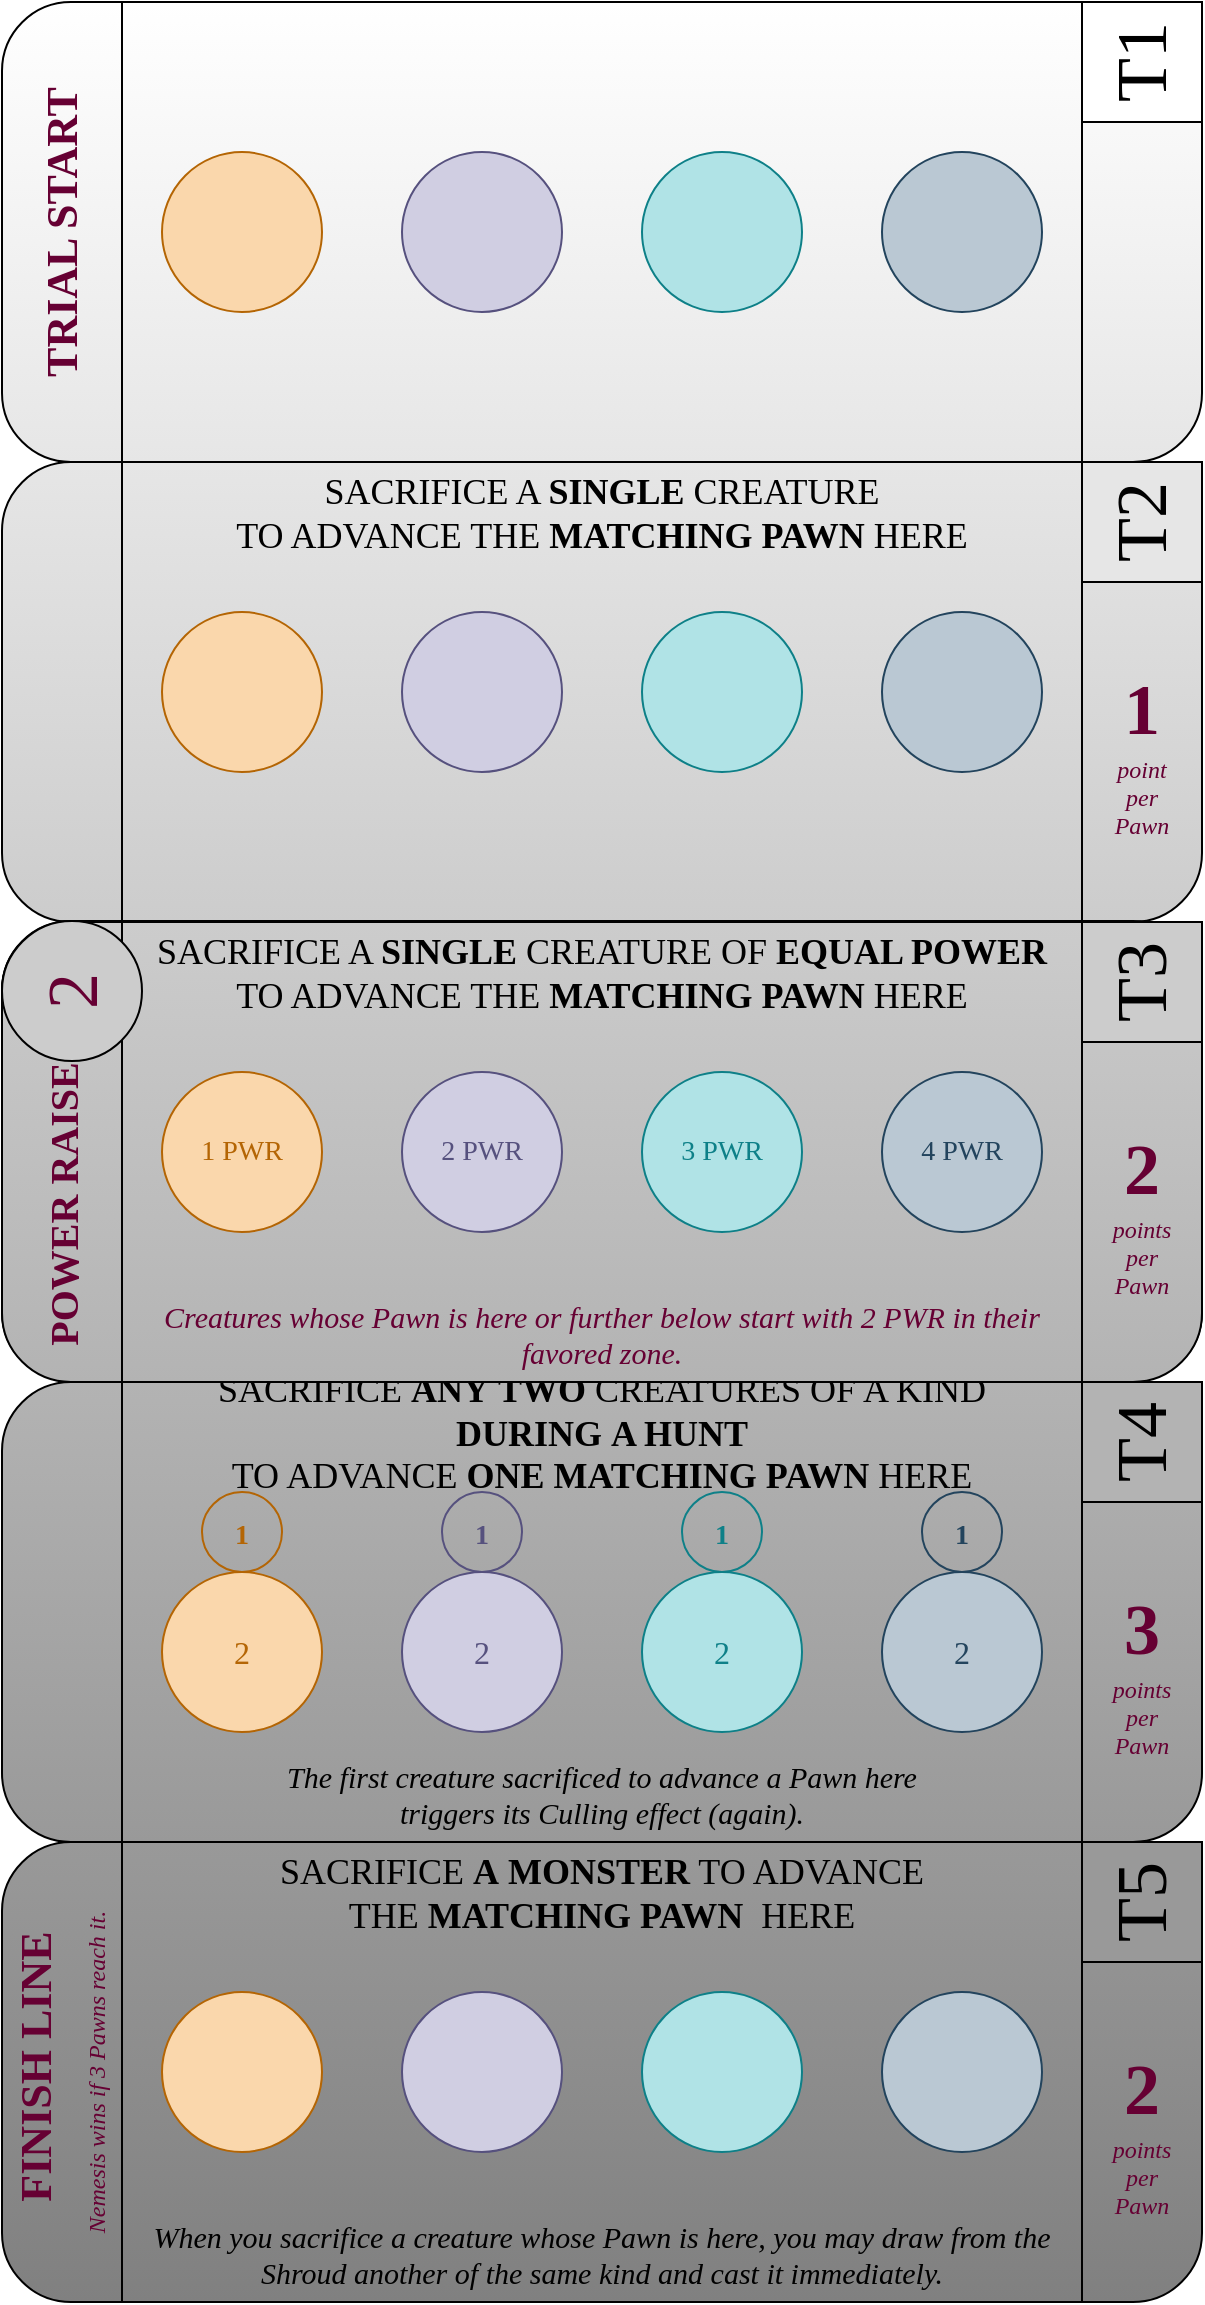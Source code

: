 <mxfile version="16.5.2" type="github">
  <diagram id="prtHgNgQTEPvFCAcTncT" name="Page-1">
    <mxGraphModel dx="499" dy="284" grid="1" gridSize="10" guides="1" tooltips="1" connect="1" arrows="1" fold="1" page="1" pageScale="1" pageWidth="827" pageHeight="1169" math="0" shadow="0">
      <root>
        <mxCell id="0" />
        <mxCell id="1" parent="0" />
        <mxCell id="g3FacJts447bwH2BUUsu-43" value="" style="shape=process;whiteSpace=wrap;html=1;backgroundOutline=1;rounded=1;gradientColor=#E6E6E6;fillColor=#FFFFFF;strokeColor=default;" parent="1" vertex="1">
          <mxGeometry x="80" y="9" width="600" height="230" as="geometry" />
        </mxCell>
        <mxCell id="g3FacJts447bwH2BUUsu-56" value="" style="shape=process;whiteSpace=wrap;html=1;backgroundOutline=1;rounded=1;gradientColor=#CCCCCC;fillColor=#E6E6E6;strokeColor=default;" parent="1" vertex="1">
          <mxGeometry x="80" y="239" width="600" height="230" as="geometry" />
        </mxCell>
        <mxCell id="g3FacJts447bwH2BUUsu-67" value="" style="shape=process;whiteSpace=wrap;html=1;backgroundOutline=1;rounded=1;fillColor=#CCCCCC;gradientColor=#B3B3B3;strokeColor=default;" parent="1" vertex="1">
          <mxGeometry x="80" y="468.5" width="600" height="230" as="geometry" />
        </mxCell>
        <mxCell id="g3FacJts447bwH2BUUsu-77" value="" style="shape=process;whiteSpace=wrap;html=1;backgroundOutline=1;fillColor=#B3B3B3;strokeColor=default;rounded=1;gradientColor=#999999;" parent="1" vertex="1">
          <mxGeometry x="80" y="699" width="600" height="230" as="geometry" />
        </mxCell>
        <mxCell id="g3FacJts447bwH2BUUsu-108" value="" style="shape=process;whiteSpace=wrap;html=1;backgroundOutline=1;rounded=1;fillColor=#999999;gradientColor=#808080;strokeColor=default;" parent="1" vertex="1">
          <mxGeometry x="80" y="929" width="600" height="230" as="geometry" />
        </mxCell>
        <mxCell id="g3FacJts447bwH2BUUsu-110" value="" style="ellipse;whiteSpace=wrap;html=1;aspect=fixed;fillColor=#d0cee2;strokeColor=#56517e;rounded=1;" parent="1" vertex="1">
          <mxGeometry x="280" y="1004" width="80" height="80" as="geometry" />
        </mxCell>
        <mxCell id="g3FacJts447bwH2BUUsu-99" value="&lt;font style=&quot;font-size: 16px&quot; color=&quot;#56517e&quot;&gt;2&lt;/font&gt;" style="ellipse;whiteSpace=wrap;html=1;aspect=fixed;fillColor=#d0cee2;strokeColor=#56517e;rounded=1;fontFamily=Luxurious Roman;fontSource=https%3A%2F%2Ffonts.googleapis.com%2Fcss%3Ffamily%3DLuxurious%2BRoman;" parent="1" vertex="1">
          <mxGeometry x="280" y="794" width="80" height="80" as="geometry" />
        </mxCell>
        <mxCell id="xXZptcnk_brkqJqVmBfV-11" value="&lt;font style=&quot;font-size: 14px&quot;&gt;&lt;b&gt;1&lt;/b&gt;&lt;/font&gt;" style="ellipse;whiteSpace=wrap;html=1;aspect=fixed;fontSize=16;fillColor=none;strokeColor=#56517E;fontColor=#56517E;fontFamily=Luxurious Roman;fontSource=https%3A%2F%2Ffonts.googleapis.com%2Fcss%3Ffamily%3DLuxurious%2BRoman;fontStyle=0" parent="1" vertex="1">
          <mxGeometry x="300" y="754" width="40" height="40" as="geometry" />
        </mxCell>
        <mxCell id="g3FacJts447bwH2BUUsu-69" value="&lt;font style=&quot;font-size: 14px;&quot;&gt;&lt;font color=&quot;#56517e&quot; data-font-src=&quot;https://fonts.googleapis.com/css?family=Gentium+Book+Basic&quot; style=&quot;font-size: 14px;&quot;&gt;Hand Size&lt;br style=&quot;font-size: 14px;&quot;&gt;&lt;/font&gt;&lt;/font&gt;" style="ellipse;whiteSpace=wrap;html=1;aspect=fixed;fillColor=#d0cee2;strokeColor=#56517e;rounded=1;fontFamily=Gentium Book Basic;fontSource=https%3A%2F%2Ffonts.googleapis.com%2Fcss%3Ffamily%3DGentium%2BBook%2BBasic;fontSize=14;" parent="1" vertex="1">
          <mxGeometry x="280" y="543.5" width="80" height="80" as="geometry" />
        </mxCell>
        <mxCell id="g3FacJts447bwH2BUUsu-58" value="" style="ellipse;whiteSpace=wrap;html=1;aspect=fixed;fillColor=#d0cee2;strokeColor=#56517e;rounded=1;fontColor=#56517E;fontFamily=Gentium Book Basic;fontSize=14;fontSource=https%3A%2F%2Ffonts.googleapis.com%2Fcss%3Ffamily%3DGentium%2BBook%2BBasic;fontStyle=0;verticalAlign=middle;" parent="1" vertex="1">
          <mxGeometry x="280" y="314" width="80" height="80" as="geometry" />
        </mxCell>
        <mxCell id="g3FacJts447bwH2BUUsu-45" value="" style="ellipse;whiteSpace=wrap;html=1;aspect=fixed;fillColor=#d0cee2;strokeColor=#56517e;rounded=1;" parent="1" vertex="1">
          <mxGeometry x="280" y="84" width="80" height="80" as="geometry" />
        </mxCell>
        <mxCell id="g3FacJts447bwH2BUUsu-44" value="" style="ellipse;whiteSpace=wrap;html=1;aspect=fixed;fillColor=#b0e3e6;strokeColor=#0e8088;rounded=1;" parent="1" vertex="1">
          <mxGeometry x="400" y="84" width="80" height="80" as="geometry" />
        </mxCell>
        <mxCell id="g3FacJts447bwH2BUUsu-46" value="" style="ellipse;whiteSpace=wrap;html=1;aspect=fixed;fillColor=#bac8d3;strokeColor=#23445d;rounded=1;" parent="1" vertex="1">
          <mxGeometry x="520" y="84" width="80" height="80" as="geometry" />
        </mxCell>
        <mxCell id="g3FacJts447bwH2BUUsu-47" value="" style="ellipse;whiteSpace=wrap;html=1;aspect=fixed;fillColor=#fad7ac;strokeColor=#b46504;rounded=1;" parent="1" vertex="1">
          <mxGeometry x="160" y="84" width="80" height="80" as="geometry" />
        </mxCell>
        <mxCell id="g3FacJts447bwH2BUUsu-57" value="" style="ellipse;whiteSpace=wrap;html=1;aspect=fixed;fillColor=#b0e3e6;strokeColor=#0e8088;rounded=1;fontColor=#0E8088;fontFamily=Gentium Book Basic;fontSize=14;fontSource=https%3A%2F%2Ffonts.googleapis.com%2Fcss%3Ffamily%3DGentium%2BBook%2BBasic;fontStyle=0;verticalAlign=middle;" parent="1" vertex="1">
          <mxGeometry x="400" y="314" width="80" height="80" as="geometry" />
        </mxCell>
        <mxCell id="g3FacJts447bwH2BUUsu-59" value="" style="ellipse;whiteSpace=wrap;html=1;aspect=fixed;fillColor=#bac8d3;strokeColor=#23445d;rounded=1;fontColor=#23445D;fontFamily=Gentium Book Basic;fontSize=14;fontSource=https%3A%2F%2Ffonts.googleapis.com%2Fcss%3Ffamily%3DGentium%2BBook%2BBasic;fontStyle=0;verticalAlign=middle;" parent="1" vertex="1">
          <mxGeometry x="520" y="314" width="80" height="80" as="geometry" />
        </mxCell>
        <mxCell id="g3FacJts447bwH2BUUsu-60" value="" style="ellipse;whiteSpace=wrap;html=1;aspect=fixed;fillColor=#fad7ac;strokeColor=#b46504;rounded=1;fontColor=#B46504;fontFamily=Gentium Book Basic;fontSize=14;fontSource=https%3A%2F%2Ffonts.googleapis.com%2Fcss%3Ffamily%3DGentium%2BBook%2BBasic;fontStyle=0;verticalAlign=middle;" parent="1" vertex="1">
          <mxGeometry x="160" y="314" width="80" height="80" as="geometry" />
        </mxCell>
        <mxCell id="g3FacJts447bwH2BUUsu-68" value="&lt;font color=&quot;#0e8088&quot; style=&quot;font-size: 14px&quot;&gt;Draw Card&lt;/font&gt;" style="ellipse;whiteSpace=wrap;html=1;aspect=fixed;fillColor=#b0e3e6;strokeColor=#0e8088;rounded=1;fontSize=14;fontFamily=Gentium Book Basic;fontSource=https%3A%2F%2Ffonts.googleapis.com%2Fcss%3Ffamily%3DGentium%2BBook%2BBasic;" parent="1" vertex="1">
          <mxGeometry x="400" y="543.5" width="80" height="80" as="geometry" />
        </mxCell>
        <mxCell id="g3FacJts447bwH2BUUsu-70" value="&lt;font data-font-src=&quot;https://fonts.googleapis.com/css?family=Gentium+Book+Basic&quot; face=&quot;Gentium Book Basic&quot; style=&quot;font-size: 14px&quot; color=&quot;#23445d&quot;&gt;Draw Dice&lt;/font&gt;" style="ellipse;whiteSpace=wrap;html=1;aspect=fixed;fillColor=#bac8d3;strokeColor=#23445D;rounded=1;" parent="1" vertex="1">
          <mxGeometry x="520" y="543.5" width="80" height="80" as="geometry" />
        </mxCell>
        <mxCell id="g3FacJts447bwH2BUUsu-71" value="&lt;span style=&quot;font-size: 14px;&quot;&gt;&lt;font color=&quot;#b46504&quot; style=&quot;font-size: 14px;&quot;&gt;Hand Size&lt;/font&gt;&lt;br style=&quot;font-size: 14px;&quot;&gt;&lt;/span&gt;" style="ellipse;whiteSpace=wrap;html=1;aspect=fixed;fillColor=#fad7ac;strokeColor=#b46504;rounded=1;fontFamily=Gentium Book Basic;fontSource=https%3A%2F%2Ffonts.googleapis.com%2Fcss%3Ffamily%3DGentium%2BBook%2BBasic;fontSize=14;" parent="1" vertex="1">
          <mxGeometry x="160" y="543.5" width="80" height="80" as="geometry" />
        </mxCell>
        <mxCell id="g3FacJts447bwH2BUUsu-83" value="&lt;span style=&quot;font-size: 18px&quot;&gt;SACRIFICE &lt;b&gt;ANY&amp;nbsp;&lt;/b&gt;&lt;b style=&quot;font-size: 18px&quot;&gt;TWO &lt;/b&gt;CREATURES OF A KIND &lt;b&gt;DURING&amp;nbsp;&lt;/b&gt;&lt;b style=&quot;font-size: 18px&quot;&gt;A HUNT&lt;br style=&quot;font-size: 18px&quot;&gt;&lt;/b&gt;TO ADVANCE&amp;nbsp;&lt;b&gt;ONE&amp;nbsp;&lt;/b&gt;&lt;b style=&quot;font-size: 18px&quot;&gt;MATCHING PAWN&amp;nbsp;&lt;/b&gt;HERE&lt;/span&gt;" style="text;html=1;strokeColor=none;fillColor=none;align=center;verticalAlign=middle;whiteSpace=wrap;rounded=1;fontFamily=Gentium Book Basic;fontSource=https%3A%2F%2Ffonts.googleapis.com%2Fcss%3Ffamily%3DGentium%2BBook%2BBasic;fontStyle=0;fontSize=18;" parent="1" vertex="1">
          <mxGeometry x="140" y="710" width="480" height="30" as="geometry" />
        </mxCell>
        <mxCell id="g3FacJts447bwH2BUUsu-98" value="&lt;font style=&quot;font-size: 16px&quot;&gt;2&lt;/font&gt;" style="ellipse;whiteSpace=wrap;html=1;aspect=fixed;fillColor=#b0e3e6;strokeColor=#0E8088;rounded=1;fontColor=#0E8088;fontFamily=Luxurious Roman;fontSource=https%3A%2F%2Ffonts.googleapis.com%2Fcss%3Ffamily%3DLuxurious%2BRoman;" parent="1" vertex="1">
          <mxGeometry x="400" y="794" width="80" height="80" as="geometry" />
        </mxCell>
        <mxCell id="g3FacJts447bwH2BUUsu-100" value="&lt;font style=&quot;font-size: 16px&quot;&gt;2&lt;/font&gt;" style="ellipse;whiteSpace=wrap;html=1;aspect=fixed;fillColor=#bac8d3;strokeColor=#23445D;rounded=1;fontColor=#23445D;fontFamily=Luxurious Roman;fontSource=https%3A%2F%2Ffonts.googleapis.com%2Fcss%3Ffamily%3DLuxurious%2BRoman;" parent="1" vertex="1">
          <mxGeometry x="520" y="794" width="80" height="80" as="geometry" />
        </mxCell>
        <mxCell id="g3FacJts447bwH2BUUsu-101" value="&lt;font style=&quot;font-size: 16px&quot;&gt;2&lt;/font&gt;" style="ellipse;whiteSpace=wrap;html=1;aspect=fixed;fillColor=#fad7ac;strokeColor=#b46504;rounded=1;fontColor=#B46504;fontFamily=Luxurious Roman;fontSource=https%3A%2F%2Ffonts.googleapis.com%2Fcss%3Ffamily%3DLuxurious%2BRoman;" parent="1" vertex="1">
          <mxGeometry x="160" y="794" width="80" height="80" as="geometry" />
        </mxCell>
        <mxCell id="g3FacJts447bwH2BUUsu-109" value="" style="ellipse;whiteSpace=wrap;html=1;aspect=fixed;fillColor=#b0e3e6;strokeColor=#0e8088;rounded=1;" parent="1" vertex="1">
          <mxGeometry x="400" y="1004" width="80" height="80" as="geometry" />
        </mxCell>
        <mxCell id="g3FacJts447bwH2BUUsu-111" value="" style="ellipse;whiteSpace=wrap;html=1;aspect=fixed;fillColor=#bac8d3;strokeColor=#23445d;rounded=1;" parent="1" vertex="1">
          <mxGeometry x="520" y="1004" width="80" height="80" as="geometry" />
        </mxCell>
        <mxCell id="g3FacJts447bwH2BUUsu-112" value="" style="ellipse;whiteSpace=wrap;html=1;aspect=fixed;fillColor=#fad7ac;strokeColor=#b46504;rounded=1;" parent="1" vertex="1">
          <mxGeometry x="160" y="1004" width="80" height="80" as="geometry" />
        </mxCell>
        <mxCell id="xXZptcnk_brkqJqVmBfV-1" value="&lt;font style=&quot;font-size: 14px&quot;&gt;&lt;b&gt;1&lt;/b&gt;&lt;/font&gt;" style="ellipse;whiteSpace=wrap;html=1;aspect=fixed;fontSize=16;fillColor=none;strokeColor=#0E8088;fontColor=#0E8088;fontFamily=Luxurious Roman;fontSource=https%3A%2F%2Ffonts.googleapis.com%2Fcss%3Ffamily%3DLuxurious%2BRoman;" parent="1" vertex="1">
          <mxGeometry x="420" y="754" width="40" height="40" as="geometry" />
        </mxCell>
        <mxCell id="xXZptcnk_brkqJqVmBfV-13" value="&lt;font style=&quot;font-size: 14px&quot; color=&quot;#b46504&quot;&gt;&lt;b&gt;1&lt;/b&gt;&lt;/font&gt;" style="ellipse;whiteSpace=wrap;html=1;aspect=fixed;fontSize=16;fillColor=none;strokeColor=#B46504;fontFamily=Luxurious Roman;fontSource=https%3A%2F%2Ffonts.googleapis.com%2Fcss%3Ffamily%3DLuxurious%2BRoman;" parent="1" vertex="1">
          <mxGeometry x="180" y="754" width="40" height="40" as="geometry" />
        </mxCell>
        <mxCell id="xXZptcnk_brkqJqVmBfV-15" value="&lt;font style=&quot;font-size: 14px&quot;&gt;&lt;b&gt;1&lt;/b&gt;&lt;/font&gt;" style="ellipse;whiteSpace=wrap;html=1;aspect=fixed;fontSize=16;fillColor=none;strokeColor=#23445D;fontColor=#23445D;fontFamily=Luxurious Roman;fontSource=https%3A%2F%2Ffonts.googleapis.com%2Fcss%3Ffamily%3DLuxurious%2BRoman;" parent="1" vertex="1">
          <mxGeometry x="540" y="754" width="40" height="40" as="geometry" />
        </mxCell>
        <mxCell id="xXZptcnk_brkqJqVmBfV-32" value="When you sacrifice a creature whose Pawn is here, you may draw from the Shroud another of the same kind and cast it immediately." style="text;strokeColor=none;fillColor=none;align=center;verticalAlign=middle;rounded=0;fontSize=15;whiteSpace=wrap;html=1;spacingTop=0;spacingLeft=3;spacingRight=3;fontFamily=Georgia;fontStyle=2" parent="1" vertex="1">
          <mxGeometry x="140" y="1120" width="480" height="30" as="geometry" />
        </mxCell>
        <mxCell id="xXZptcnk_brkqJqVmBfV-35" value="&lt;span style=&quot;font-size: 18px&quot;&gt;SACRIFICE &lt;b style=&quot;font-size: 18px&quot;&gt;A&amp;nbsp;MONSTER&lt;/b&gt; TO ADVANCE&lt;br style=&quot;font-size: 18px&quot;&gt;THE &lt;b style=&quot;font-size: 18px&quot;&gt;MATCHING PAWN&lt;/b&gt;&amp;nbsp; HERE&lt;/span&gt;" style="text;html=1;strokeColor=none;fillColor=none;align=center;verticalAlign=middle;whiteSpace=wrap;rounded=1;fontFamily=Gentium Book Basic;fontSource=https%3A%2F%2Ffonts.googleapis.com%2Fcss%3Ffamily%3DGentium%2BBook%2BBasic;fontStyle=0;fontSize=18;" parent="1" vertex="1">
          <mxGeometry x="140" y="940" width="480" height="30" as="geometry" />
        </mxCell>
        <mxCell id="xXZptcnk_brkqJqVmBfV-130" value="T5" style="whiteSpace=wrap;html=1;aspect=fixed;labelBackgroundColor=none;labelBorderColor=none;fontSize=36;fontColor=#000000;fillColor=#999999;gradientColor=none;verticalAlign=middle;horizontal=0;fontFamily=Luxurious Roman;fontSource=https%3A%2F%2Ffonts.googleapis.com%2Fcss%3Ffamily%3DLuxurious%2BRoman;fontStyle=0" parent="1" vertex="1">
          <mxGeometry x="620" y="929" width="60" height="60" as="geometry" />
        </mxCell>
        <mxCell id="xXZptcnk_brkqJqVmBfV-131" value="TRIAL START" style="text;html=1;strokeColor=none;fillColor=none;align=center;verticalAlign=middle;horizontal=0;fontStyle=1;rounded=0;fontColor=#660033;labelBackgroundColor=none;labelBorderColor=none;fontSize=22;fontFamily=Gentium Book Basic;fontSource=https%3A%2F%2Ffonts.googleapis.com%2Fcss%3Ffamily%3DGentium%2BBook%2BBasic;" parent="1" vertex="1">
          <mxGeometry x="80" y="10" width="60" height="229" as="geometry" />
        </mxCell>
        <mxCell id="xXZptcnk_brkqJqVmBfV-132" value="&lt;font&gt;T1&lt;/font&gt;" style="whiteSpace=wrap;html=1;aspect=fixed;labelBackgroundColor=none;labelBorderColor=none;fontSize=36;fontColor=#000000;fillColor=#FFFFFF;gradientColor=none;verticalAlign=middle;horizontal=0;fontFamily=Luxurious Roman;fontSource=https%3A%2F%2Ffonts.googleapis.com%2Fcss%3Ffamily%3DLuxurious%2BRoman;fontStyle=0" parent="1" vertex="1">
          <mxGeometry x="620" y="9" width="60" height="60" as="geometry" />
        </mxCell>
        <mxCell id="xXZptcnk_brkqJqVmBfV-174" value="&lt;span style=&quot;font-size: 18px;&quot;&gt;SACRIFICE &lt;b style=&quot;font-size: 18px;&quot;&gt;ANY&amp;nbsp;TWO&amp;nbsp;&lt;/b&gt;CREATURES &lt;b style=&quot;font-size: 18px;&quot;&gt;SIMULTANEOUSLY&lt;/b&gt;&lt;br style=&quot;font-size: 18px;&quot;&gt;TO ADVANCE &lt;b style=&quot;font-size: 18px;&quot;&gt;ONE MATCHING PAWN&lt;/b&gt; HERE&lt;/span&gt;" style="text;html=1;strokeColor=none;fillColor=none;align=center;verticalAlign=middle;whiteSpace=wrap;rounded=1;fontFamily=Gentium Book Basic;fontSource=https%3A%2F%2Ffonts.googleapis.com%2Fcss%3Ffamily%3DGentium%2BBook%2BBasic;fontStyle=0;fontSize=18;" parent="1" vertex="1">
          <mxGeometry x="140" y="479.5" width="480" height="30" as="geometry" />
        </mxCell>
        <mxCell id="ZHAniX2luiYQjnmn3kyG-10" value="&lt;font color=&quot;#b46504&quot; style=&quot;font-size: 15px&quot;&gt;&amp;nbsp; &amp;nbsp; +&lt;font face=&quot;Luxurious Roman&quot; data-font-src=&quot;https://fonts.googleapis.com/css?family=Luxurious+Roman&quot;&gt;1&lt;/font&gt; Monster&lt;/font&gt;&amp;nbsp; &amp;nbsp; &amp;nbsp; &amp;nbsp; &amp;nbsp; &amp;nbsp; &amp;nbsp; &amp;nbsp;&lt;font color=&quot;#56517e&quot; style=&quot;font-size: 15px&quot;&gt;+&lt;font face=&quot;Luxurious Roman&quot; data-font-src=&quot;https://fonts.googleapis.com/css?family=Luxurious+Roman&quot;&gt;1&lt;/font&gt; Adversity&lt;/font&gt;&amp;nbsp; &amp;nbsp; &amp;nbsp; &amp;nbsp; &amp;nbsp; &amp;nbsp;&lt;font color=&quot;#0e8088&quot;&gt;Draw &lt;font face=&quot;Luxurious Roman&quot; data-font-src=&quot;https://fonts.googleapis.com/css?family=Luxurious+Roman&quot;&gt;2&lt;/font&gt;, Keep &lt;font face=&quot;Luxurious Roman&quot; data-font-src=&quot;https://fonts.googleapis.com/css?family=Luxurious+Roman&quot;&gt;1&lt;/font&gt;&lt;/font&gt;&amp;nbsp; &amp;nbsp; &amp;nbsp; &amp;nbsp; &amp;nbsp; &amp;nbsp; &amp;nbsp;&amp;nbsp;&lt;font color=&quot;#23445d&quot;&gt;+&lt;font data-font-src=&quot;https://fonts.googleapis.com/css?family=Luxurious+Roman&quot; face=&quot;Luxurious Roman&quot;&gt;1&lt;/font&gt;/Hunt&lt;/font&gt;" style="text;html=1;strokeColor=none;fillColor=none;align=left;verticalAlign=middle;whiteSpace=wrap;rounded=0;fontSize=15;spacingLeft=6;spacingRight=6;fontFamily=Gentium Book Basic;fontSource=https%3A%2F%2Ffonts.googleapis.com%2Fcss%3Ffamily%3DGentium%2BBook%2BBasic;" parent="1" vertex="1">
          <mxGeometry x="140" y="619.5" width="480" height="30" as="geometry" />
        </mxCell>
        <mxCell id="ZHAniX2luiYQjnmn3kyG-12" value="The first creature sacrificed to advance a Pawn here&lt;br&gt;triggers its Culling effect (again)." style="text;html=1;strokeColor=none;fillColor=none;align=center;verticalAlign=middle;whiteSpace=wrap;rounded=0;fontSize=15;spacingLeft=3;spacingRight=3;fontFamily=Georgia;fontStyle=2" parent="1" vertex="1">
          <mxGeometry x="140" y="890" width="480" height="30" as="geometry" />
        </mxCell>
        <mxCell id="ZHAniX2luiYQjnmn3kyG-28" value="&lt;span style=&quot;font-size: 18px&quot;&gt;SACRIFICE A &lt;b style=&quot;font-size: 18px&quot;&gt;SINGLE&lt;/b&gt; CREATURE&lt;br style=&quot;font-size: 18px&quot;&gt;TO ADVANCE THE &lt;b style=&quot;font-size: 18px&quot;&gt;MATCHING PAWN&lt;/b&gt; HERE&lt;br style=&quot;font-size: 18px&quot;&gt;&lt;/span&gt;" style="text;html=1;strokeColor=none;fillColor=none;align=center;verticalAlign=middle;whiteSpace=wrap;rounded=1;fontFamily=Gentium Book Basic;fontStyle=0;fontSize=18;fontSource=https%3A%2F%2Ffonts.googleapis.com%2Fcss%3Ffamily%3DGentium%2BBook%2BBasic;" parent="1" vertex="1">
          <mxGeometry x="140" y="250" width="480" height="30" as="geometry" />
        </mxCell>
        <mxCell id="ZHAniX2luiYQjnmn3kyG-29" value="&lt;font color=&quot;#660033&quot;&gt;When you advance the Pawns here, you gain the indicated benefits for the remainder of the current Contract.&lt;/font&gt;" style="text;html=1;strokeColor=none;fillColor=none;align=center;verticalAlign=middle;whiteSpace=wrap;rounded=0;fontSize=15;spacingLeft=3;spacingRight=3;fontFamily=Georgia;fontStyle=2" parent="1" vertex="1">
          <mxGeometry x="140" y="659.5" width="480" height="30" as="geometry" />
        </mxCell>
        <mxCell id="oXEXAH-3kzme5YINiiaa-7" value="&lt;font style=&quot;font-size: 20px;&quot;&gt;PERMANENT BOON&lt;br style=&quot;font-size: 20px;&quot;&gt;&lt;/font&gt;" style="text;html=1;strokeColor=none;fillColor=none;align=center;verticalAlign=middle;whiteSpace=wrap;horizontal=0;fontStyle=1;rounded=0;fontColor=#660033;fontFamily=Gentium Book Basic;fontSource=https%3A%2F%2Ffonts.googleapis.com%2Fcss%3Ffamily%3DGentium%2BBook%2BBasic;fontSize=20;" parent="1" vertex="1">
          <mxGeometry x="80" y="468.5" width="60" height="230" as="geometry" />
        </mxCell>
        <mxCell id="oXEXAH-3kzme5YINiiaa-9" value="&lt;span&gt;&lt;font style=&quot;font-size: 36px&quot; face=&quot;Luxurious Roman&quot; data-font-src=&quot;https://fonts.googleapis.com/css?family=Luxurious+Roman&quot;&gt;&lt;b&gt;3&lt;/b&gt;&lt;/font&gt;&lt;br&gt;&lt;i&gt;points&lt;br&gt;per&lt;br&gt;Pawn&lt;/i&gt;&lt;br&gt;&lt;/span&gt;" style="text;html=1;strokeColor=none;fillColor=none;align=center;verticalAlign=middle;whiteSpace=wrap;rounded=0;fontSize=12;fontColor=#660033;labelBackgroundColor=none;fontFamily=Georgia;" parent="1" vertex="1">
          <mxGeometry x="620" y="760" width="60" height="169" as="geometry" />
        </mxCell>
        <mxCell id="oXEXAH-3kzme5YINiiaa-10" value="&lt;span&gt;&lt;font style=&quot;font-size: 36px&quot; face=&quot;Luxurious Roman&quot; data-font-src=&quot;https://fonts.googleapis.com/css?family=Luxurious+Roman&quot;&gt;&lt;b&gt;2&lt;/b&gt;&lt;/font&gt;&lt;br&gt;&lt;i&gt;points&lt;br&gt;per&lt;br&gt;Pawn&lt;/i&gt;&lt;br&gt;&lt;/span&gt;" style="text;html=1;strokeColor=none;fillColor=none;align=center;verticalAlign=middle;whiteSpace=wrap;rounded=0;fontSize=12;fontColor=#660033;labelBackgroundColor=none;fontFamily=Georgia;" parent="1" vertex="1">
          <mxGeometry x="620" y="468.5" width="60" height="230" as="geometry" />
        </mxCell>
        <mxCell id="oXEXAH-3kzme5YINiiaa-11" value="&lt;span&gt;&lt;span style=&quot;font-size: 36px&quot;&gt;&lt;b&gt;&lt;font face=&quot;Luxurious Roman&quot; data-font-src=&quot;https://fonts.googleapis.com/css?family=Luxurious+Roman&quot;&gt;2&lt;/font&gt;&lt;/b&gt;&lt;/span&gt;&lt;br&gt;&lt;i&gt;points&lt;br&gt;per&lt;br&gt;Pawn&lt;/i&gt;&lt;br&gt;&lt;/span&gt;" style="text;html=1;strokeColor=none;fillColor=none;align=center;verticalAlign=middle;whiteSpace=wrap;rounded=0;fontSize=12;fontColor=#660033;labelBackgroundColor=none;fontFamily=Georgia;" parent="1" vertex="1">
          <mxGeometry x="620" y="990" width="60" height="169" as="geometry" />
        </mxCell>
        <mxCell id="oXEXAH-3kzme5YINiiaa-12" value="&lt;span&gt;&lt;span style=&quot;font-size: 36px&quot;&gt;&lt;b&gt;&lt;font face=&quot;Luxurious Roman&quot; data-font-src=&quot;https://fonts.googleapis.com/css?family=Luxurious+Roman&quot;&gt;1&lt;/font&gt;&lt;/b&gt;&lt;/span&gt;&lt;br&gt;&lt;i&gt;point&lt;br&gt;per&lt;br&gt;Pawn&lt;/i&gt;&lt;br&gt;&lt;/span&gt;" style="text;html=1;strokeColor=none;fillColor=none;align=center;verticalAlign=middle;whiteSpace=wrap;rounded=0;fontSize=12;fontColor=#660033;labelBackgroundColor=none;fontFamily=Georgia;" parent="1" vertex="1">
          <mxGeometry x="620" y="300" width="60" height="169" as="geometry" />
        </mxCell>
        <mxCell id="xXZptcnk_brkqJqVmBfV-172" value="&amp;nbsp;FINISH LINE&lt;br&gt;&lt;span style=&quot;font-family: &amp;#34;georgia&amp;#34; ; font-style: italic ; font-weight: 400&quot;&gt;&lt;font style=&quot;font-size: 12px&quot;&gt;Nemesis wins if 3 Pawns reach it.&lt;/font&gt;&lt;/span&gt;" style="text;html=1;strokeColor=none;fillColor=none;align=center;verticalAlign=middle;whiteSpace=wrap;horizontal=0;fontStyle=1;rounded=0;fontColor=#660033;labelBackgroundColor=none;labelBorderColor=none;fontSize=22;fontFamily=Gentium Book Basic;fontSource=https%3A%2F%2Ffonts.googleapis.com%2Fcss%3Ffamily%3DGentium%2BBook%2BBasic;" parent="1" vertex="1">
          <mxGeometry x="80" y="930" width="60" height="229" as="geometry" />
        </mxCell>
        <mxCell id="U8BhNucMNzUFlrN5dAb0-1" value="" style="shape=process;whiteSpace=wrap;html=1;backgroundOutline=1;rounded=1;gradientColor=#B3B3B3;fillColor=#CCCCCC;strokeColor=default;" parent="1" vertex="1">
          <mxGeometry x="80" y="469" width="600" height="230" as="geometry" />
        </mxCell>
        <mxCell id="U8BhNucMNzUFlrN5dAb0-2" value="&lt;font face=&quot;Luxurious Roman&quot; data-font-src=&quot;https://fonts.googleapis.com/css?family=Luxurious+Roman&quot; style=&quot;font-size: 14px;&quot;&gt;2&lt;/font&gt; PWR" style="ellipse;whiteSpace=wrap;html=1;aspect=fixed;fillColor=#d0cee2;strokeColor=#56517e;rounded=1;fontColor=#56517E;fontFamily=Gentium Book Basic;fontSize=14;fontSource=https%3A%2F%2Ffonts.googleapis.com%2Fcss%3Ffamily%3DGentium%2BBook%2BBasic;fontStyle=0;verticalAlign=middle;" parent="1" vertex="1">
          <mxGeometry x="280" y="544" width="80" height="80" as="geometry" />
        </mxCell>
        <mxCell id="U8BhNucMNzUFlrN5dAb0-3" value="&lt;font face=&quot;Luxurious Roman&quot; data-font-src=&quot;https://fonts.googleapis.com/css?family=Luxurious+Roman&quot; style=&quot;font-size: 14px;&quot;&gt;3&lt;/font&gt; PWR" style="ellipse;whiteSpace=wrap;html=1;aspect=fixed;fillColor=#b0e3e6;strokeColor=#0e8088;rounded=1;fontColor=#0E8088;fontFamily=Gentium Book Basic;fontSize=14;fontSource=https%3A%2F%2Ffonts.googleapis.com%2Fcss%3Ffamily%3DGentium%2BBook%2BBasic;fontStyle=0;verticalAlign=middle;" parent="1" vertex="1">
          <mxGeometry x="400" y="544" width="80" height="80" as="geometry" />
        </mxCell>
        <mxCell id="U8BhNucMNzUFlrN5dAb0-4" value="&lt;font face=&quot;Luxurious Roman&quot; data-font-src=&quot;https://fonts.googleapis.com/css?family=Luxurious+Roman&quot; style=&quot;font-size: 14px;&quot;&gt;4&lt;/font&gt; PWR" style="ellipse;whiteSpace=wrap;html=1;aspect=fixed;fillColor=#bac8d3;strokeColor=#23445d;rounded=1;fontColor=#23445D;fontFamily=Gentium Book Basic;fontSize=14;fontSource=https%3A%2F%2Ffonts.googleapis.com%2Fcss%3Ffamily%3DGentium%2BBook%2BBasic;fontStyle=0;verticalAlign=middle;" parent="1" vertex="1">
          <mxGeometry x="520" y="544" width="80" height="80" as="geometry" />
        </mxCell>
        <mxCell id="U8BhNucMNzUFlrN5dAb0-5" value="&lt;font face=&quot;Luxurious Roman&quot; data-font-src=&quot;https://fonts.googleapis.com/css?family=Luxurious+Roman&quot; style=&quot;font-size: 14px;&quot;&gt;1&lt;/font&gt; PWR" style="ellipse;whiteSpace=wrap;html=1;aspect=fixed;fillColor=#fad7ac;strokeColor=#b46504;rounded=1;fontColor=#B46504;fontFamily=Gentium Book Basic;fontSize=14;fontSource=https%3A%2F%2Ffonts.googleapis.com%2Fcss%3Ffamily%3DGentium%2BBook%2BBasic;fontStyle=0;verticalAlign=middle;" parent="1" vertex="1">
          <mxGeometry x="160" y="544" width="80" height="80" as="geometry" />
        </mxCell>
        <mxCell id="U8BhNucMNzUFlrN5dAb0-8" value="&lt;font color=&quot;#660033&quot; style=&quot;font-size: 15px;&quot;&gt;Creatures whose Pawn is here or further below start with 2 PWR in their favored zone.&lt;/font&gt;" style="text;html=1;strokeColor=none;fillColor=none;align=center;verticalAlign=middle;whiteSpace=wrap;rounded=0;fontSize=15;spacingLeft=3;spacingRight=3;fontFamily=Georgia;fontStyle=2;" parent="1" vertex="1">
          <mxGeometry x="140" y="660" width="480" height="30" as="geometry" />
        </mxCell>
        <mxCell id="U8BhNucMNzUFlrN5dAb0-9" value="&lt;span style=&quot;font-size: 18px&quot;&gt;SACRIFICE A &lt;b style=&quot;font-size: 18px&quot;&gt;SINGLE&lt;/b&gt; CREATURE OF &lt;b&gt;EQUAL POWER&lt;/b&gt;&lt;br style=&quot;font-size: 18px&quot;&gt;TO ADVANCE THE &lt;b style=&quot;font-size: 18px&quot;&gt;MATCHING PAWN&lt;/b&gt; HERE&lt;br style=&quot;font-size: 18px&quot;&gt;&lt;/span&gt;" style="text;html=1;strokeColor=none;fillColor=none;align=center;verticalAlign=middle;whiteSpace=wrap;rounded=1;fontFamily=Gentium Book Basic;fontStyle=0;fontSize=18;fontSource=https%3A%2F%2Ffonts.googleapis.com%2Fcss%3Ffamily%3DGentium%2BBook%2BBasic;" parent="1" vertex="1">
          <mxGeometry x="140" y="480" width="480" height="30" as="geometry" />
        </mxCell>
        <mxCell id="U8BhNucMNzUFlrN5dAb0-10" value="&lt;span&gt;&lt;span style=&quot;font-size: 36px&quot;&gt;&lt;b&gt;&lt;font face=&quot;Luxurious Roman&quot; data-font-src=&quot;https://fonts.googleapis.com/css?family=Luxurious+Roman&quot;&gt;2&lt;/font&gt;&lt;/b&gt;&lt;/span&gt;&lt;br&gt;&lt;i&gt;points&lt;br&gt;per&lt;br&gt;Pawn&lt;/i&gt;&lt;br&gt;&lt;/span&gt;" style="text;html=1;strokeColor=none;fillColor=none;align=center;verticalAlign=middle;whiteSpace=wrap;rounded=0;fontSize=12;fontColor=#660033;labelBackgroundColor=none;fontFamily=Georgia;" parent="1" vertex="1">
          <mxGeometry x="620" y="530" width="60" height="169" as="geometry" />
        </mxCell>
        <mxCell id="H7TIcAhUCh_Lnk_xDXhT-4" value="&lt;font&gt;T2&lt;br&gt;&lt;/font&gt;" style="whiteSpace=wrap;html=1;aspect=fixed;labelBackgroundColor=none;labelBorderColor=none;fontSize=36;fontColor=#000000;fillColor=#E6E6E6;gradientColor=none;verticalAlign=middle;horizontal=0;fontFamily=Luxurious Roman;fontSource=https%3A%2F%2Ffonts.googleapis.com%2Fcss%3Ffamily%3DLuxurious%2BRoman;fontStyle=0" vertex="1" parent="1">
          <mxGeometry x="620" y="239" width="60" height="60" as="geometry" />
        </mxCell>
        <mxCell id="H7TIcAhUCh_Lnk_xDXhT-5" value="&lt;font&gt;T3&lt;br&gt;&lt;/font&gt;" style="whiteSpace=wrap;html=1;aspect=fixed;labelBackgroundColor=none;labelBorderColor=none;fontSize=36;fontColor=#000000;fillColor=#CCCCCC;gradientColor=none;verticalAlign=middle;horizontal=0;fontFamily=Luxurious Roman;fontSource=https%3A%2F%2Ffonts.googleapis.com%2Fcss%3Ffamily%3DLuxurious%2BRoman;fontStyle=0" vertex="1" parent="1">
          <mxGeometry x="620" y="469" width="60" height="60" as="geometry" />
        </mxCell>
        <mxCell id="H7TIcAhUCh_Lnk_xDXhT-6" value="&lt;font&gt;T4&lt;br&gt;&lt;/font&gt;" style="whiteSpace=wrap;html=1;aspect=fixed;labelBackgroundColor=none;labelBorderColor=none;fontSize=36;fontColor=#000000;fillColor=#B3B3B3;gradientColor=none;verticalAlign=middle;horizontal=0;fontFamily=Luxurious Roman;fontSource=https%3A%2F%2Ffonts.googleapis.com%2Fcss%3Ffamily%3DLuxurious%2BRoman;fontStyle=0" vertex="1" parent="1">
          <mxGeometry x="620" y="699" width="60" height="60" as="geometry" />
        </mxCell>
        <mxCell id="H7TIcAhUCh_Lnk_xDXhT-7" value="&lt;font style=&quot;font-size: 20px&quot;&gt;POWER RAISE&lt;br style=&quot;font-size: 20px&quot;&gt;&lt;/font&gt;" style="text;html=1;strokeColor=none;fillColor=none;align=center;verticalAlign=middle;whiteSpace=wrap;horizontal=0;fontStyle=1;rounded=0;fontColor=#660033;fontFamily=Gentium Book Basic;fontSource=https%3A%2F%2Ffonts.googleapis.com%2Fcss%3Ffamily%3DGentium%2BBook%2BBasic;fontSize=20;" vertex="1" parent="1">
          <mxGeometry x="80" y="520" width="60" height="180" as="geometry" />
        </mxCell>
        <mxCell id="H7TIcAhUCh_Lnk_xDXhT-8" value="&lt;font&gt;2&lt;/font&gt;" style="ellipse;whiteSpace=wrap;html=1;aspect=fixed;labelBackgroundColor=none;labelBorderColor=none;fontSize=36;fontColor=#660033;fillColor=#CCCCCC;gradientColor=none;verticalAlign=middle;horizontal=0;fontFamily=Luxurious Roman;fontSource=https%3A%2F%2Ffonts.googleapis.com%2Fcss%3Ffamily%3DLuxurious%2BRoman;" vertex="1" parent="1">
          <mxGeometry x="80" y="468.5" width="70" height="70" as="geometry" />
        </mxCell>
      </root>
    </mxGraphModel>
  </diagram>
</mxfile>
